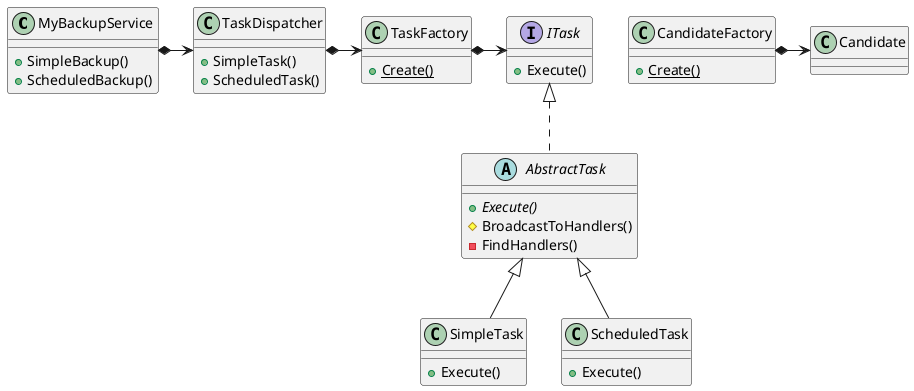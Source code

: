 @startuml MyBackupClassDiagram

class MyBackupService {
    +SimpleBackup()
    +ScheduledBackup()
}

class TaskDispatcher {
    +SimpleTask()
    +ScheduledTask()
}

class TaskFactory {
    {static} +Create()
}

interface ITask {
    +Execute()
}

abstract class AbstractTask {
    {abstract} +Execute()
    #BroadcastToHandlers()
    -FindHandlers()
}

class SimpleTask {
    +Execute()
}

class ScheduledTask {
    +Execute()
}

class CandidateFactory {
    {static} +Create()
}

class Candidate {

}
MyBackupService *-> TaskDispatcher
TaskDispatcher *-> TaskFactory
TaskFactory *-> ITask
ITask <|.. AbstractTask
AbstractTask <|-- SimpleTask
AbstractTask <|-- ScheduledTask

CandidateFactory *-> Candidate
@enduml